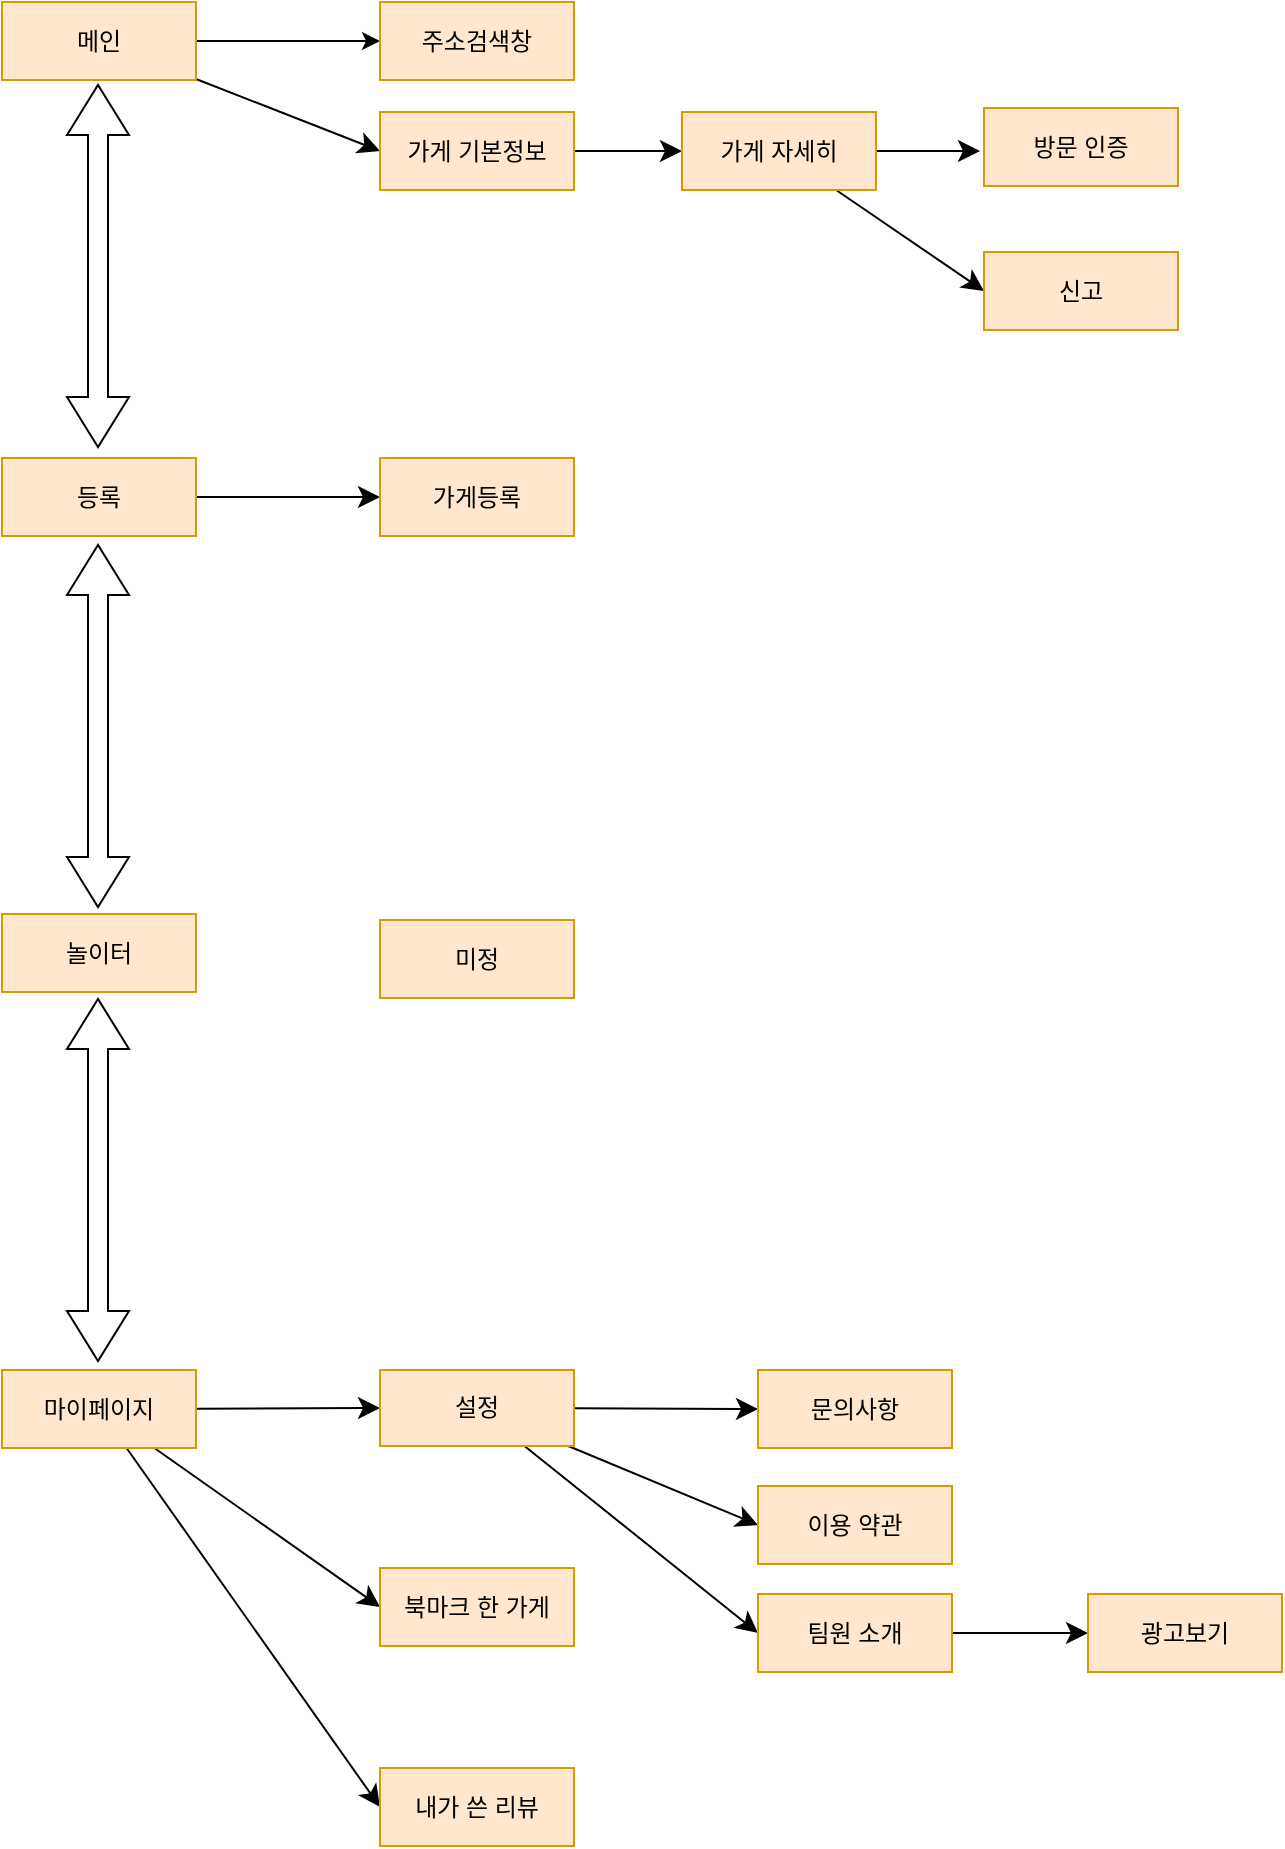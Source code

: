 <mxfile version="24.2.0" type="github">
  <diagram name="페이지-1" id="PxFq6qDucF_I4gi3ApjN">
    <mxGraphModel dx="1690" dy="2225" grid="0" gridSize="10" guides="1" tooltips="1" connect="1" arrows="1" fold="1" page="0" pageScale="1" pageWidth="827" pageHeight="1169" math="0" shadow="0">
      <root>
        <mxCell id="0" />
        <mxCell id="1" parent="0" />
        <mxCell id="yMhgmQhP_GROx47m5M7Y-28" style="edgeStyle=none;curved=1;rounded=0;orthogonalLoop=1;jettySize=auto;html=1;entryX=0;entryY=0.5;entryDx=0;entryDy=0;fontSize=12;" edge="1" parent="1" source="yMhgmQhP_GROx47m5M7Y-13" target="yMhgmQhP_GROx47m5M7Y-19">
          <mxGeometry relative="1" as="geometry" />
        </mxCell>
        <mxCell id="yMhgmQhP_GROx47m5M7Y-31" style="edgeStyle=none;curved=1;rounded=0;orthogonalLoop=1;jettySize=auto;html=1;entryX=0;entryY=0.5;entryDx=0;entryDy=0;fontSize=12;startSize=8;endSize=8;" edge="1" parent="1" source="yMhgmQhP_GROx47m5M7Y-13" target="yMhgmQhP_GROx47m5M7Y-23">
          <mxGeometry relative="1" as="geometry" />
        </mxCell>
        <mxCell id="yMhgmQhP_GROx47m5M7Y-13" value="메인" style="rounded=0;whiteSpace=wrap;html=1;fillColor=#ffe6cc;strokeColor=#d79b00;" vertex="1" parent="1">
          <mxGeometry x="-532" y="-1188" width="97" height="39" as="geometry" />
        </mxCell>
        <mxCell id="yMhgmQhP_GROx47m5M7Y-35" style="edgeStyle=none;curved=1;rounded=0;orthogonalLoop=1;jettySize=auto;html=1;entryX=0;entryY=0.5;entryDx=0;entryDy=0;fontSize=12;startSize=8;endSize=8;" edge="1" parent="1" source="yMhgmQhP_GROx47m5M7Y-15" target="yMhgmQhP_GROx47m5M7Y-27">
          <mxGeometry relative="1" as="geometry" />
        </mxCell>
        <mxCell id="yMhgmQhP_GROx47m5M7Y-15" value="등록" style="rounded=0;whiteSpace=wrap;html=1;fillColor=#ffe6cc;strokeColor=#d79b00;" vertex="1" parent="1">
          <mxGeometry x="-532" y="-960" width="97" height="39" as="geometry" />
        </mxCell>
        <mxCell id="yMhgmQhP_GROx47m5M7Y-16" value="놀이터" style="rounded=0;whiteSpace=wrap;html=1;fillColor=#ffe6cc;strokeColor=#d79b00;" vertex="1" parent="1">
          <mxGeometry x="-532" y="-732" width="97" height="39" as="geometry" />
        </mxCell>
        <mxCell id="yMhgmQhP_GROx47m5M7Y-46" style="edgeStyle=none;curved=1;rounded=0;orthogonalLoop=1;jettySize=auto;html=1;entryX=0;entryY=0.5;entryDx=0;entryDy=0;fontSize=12;startSize=8;endSize=8;" edge="1" parent="1" source="yMhgmQhP_GROx47m5M7Y-17" target="yMhgmQhP_GROx47m5M7Y-36">
          <mxGeometry relative="1" as="geometry" />
        </mxCell>
        <mxCell id="yMhgmQhP_GROx47m5M7Y-47" style="edgeStyle=none;curved=1;rounded=0;orthogonalLoop=1;jettySize=auto;html=1;entryX=0;entryY=0.5;entryDx=0;entryDy=0;fontSize=12;startSize=8;endSize=8;" edge="1" parent="1" source="yMhgmQhP_GROx47m5M7Y-17" target="yMhgmQhP_GROx47m5M7Y-26">
          <mxGeometry relative="1" as="geometry" />
        </mxCell>
        <mxCell id="yMhgmQhP_GROx47m5M7Y-48" style="edgeStyle=none;curved=1;rounded=0;orthogonalLoop=1;jettySize=auto;html=1;entryX=0;entryY=0.5;entryDx=0;entryDy=0;fontSize=12;startSize=8;endSize=8;" edge="1" parent="1" source="yMhgmQhP_GROx47m5M7Y-17" target="yMhgmQhP_GROx47m5M7Y-41">
          <mxGeometry relative="1" as="geometry" />
        </mxCell>
        <mxCell id="yMhgmQhP_GROx47m5M7Y-17" value="마이페이지" style="rounded=0;whiteSpace=wrap;html=1;fillColor=#ffe6cc;strokeColor=#d79b00;" vertex="1" parent="1">
          <mxGeometry x="-532" y="-504" width="97" height="39" as="geometry" />
        </mxCell>
        <mxCell id="yMhgmQhP_GROx47m5M7Y-18" style="edgeStyle=none;curved=1;rounded=0;orthogonalLoop=1;jettySize=auto;html=1;exitX=0.75;exitY=0;exitDx=0;exitDy=0;fontSize=12;startSize=8;endSize=8;" edge="1" parent="1" source="yMhgmQhP_GROx47m5M7Y-17" target="yMhgmQhP_GROx47m5M7Y-17">
          <mxGeometry relative="1" as="geometry" />
        </mxCell>
        <mxCell id="yMhgmQhP_GROx47m5M7Y-19" value="주소검색창" style="rounded=0;whiteSpace=wrap;html=1;fillColor=#ffe6cc;strokeColor=#d79b00;" vertex="1" parent="1">
          <mxGeometry x="-343" y="-1188" width="97" height="39" as="geometry" />
        </mxCell>
        <mxCell id="yMhgmQhP_GROx47m5M7Y-20" value="" style="shape=flexArrow;endArrow=classic;startArrow=classic;html=1;rounded=0;fontSize=12;startSize=8;endSize=8;curved=1;" edge="1" parent="1">
          <mxGeometry width="100" height="100" relative="1" as="geometry">
            <mxPoint x="-484" y="-965" as="sourcePoint" />
            <mxPoint x="-484" y="-1147" as="targetPoint" />
          </mxGeometry>
        </mxCell>
        <mxCell id="yMhgmQhP_GROx47m5M7Y-21" value="" style="shape=flexArrow;endArrow=classic;startArrow=classic;html=1;rounded=0;fontSize=12;startSize=8;endSize=8;curved=1;" edge="1" parent="1">
          <mxGeometry width="100" height="100" relative="1" as="geometry">
            <mxPoint x="-484" y="-735" as="sourcePoint" />
            <mxPoint x="-484" y="-917" as="targetPoint" />
          </mxGeometry>
        </mxCell>
        <mxCell id="yMhgmQhP_GROx47m5M7Y-22" value="" style="shape=flexArrow;endArrow=classic;startArrow=classic;html=1;rounded=0;fontSize=12;startSize=8;endSize=8;curved=1;" edge="1" parent="1">
          <mxGeometry width="100" height="100" relative="1" as="geometry">
            <mxPoint x="-484" y="-508" as="sourcePoint" />
            <mxPoint x="-484" y="-690" as="targetPoint" />
          </mxGeometry>
        </mxCell>
        <mxCell id="yMhgmQhP_GROx47m5M7Y-32" style="edgeStyle=none;curved=1;rounded=0;orthogonalLoop=1;jettySize=auto;html=1;fontSize=12;startSize=8;endSize=8;" edge="1" parent="1" source="yMhgmQhP_GROx47m5M7Y-23" target="yMhgmQhP_GROx47m5M7Y-24">
          <mxGeometry relative="1" as="geometry" />
        </mxCell>
        <mxCell id="yMhgmQhP_GROx47m5M7Y-23" value="가게 기본정보" style="rounded=0;whiteSpace=wrap;html=1;fillColor=#ffe6cc;strokeColor=#d79b00;" vertex="1" parent="1">
          <mxGeometry x="-343" y="-1133" width="97" height="39" as="geometry" />
        </mxCell>
        <mxCell id="yMhgmQhP_GROx47m5M7Y-34" style="edgeStyle=none;curved=1;rounded=0;orthogonalLoop=1;jettySize=auto;html=1;fontSize=12;startSize=8;endSize=8;" edge="1" parent="1" source="yMhgmQhP_GROx47m5M7Y-24">
          <mxGeometry relative="1" as="geometry">
            <mxPoint x="-43" y="-1113.5" as="targetPoint" />
          </mxGeometry>
        </mxCell>
        <mxCell id="yMhgmQhP_GROx47m5M7Y-38" style="edgeStyle=none;curved=1;rounded=0;orthogonalLoop=1;jettySize=auto;html=1;entryX=0;entryY=0.5;entryDx=0;entryDy=0;fontSize=12;startSize=8;endSize=8;" edge="1" parent="1" source="yMhgmQhP_GROx47m5M7Y-24" target="yMhgmQhP_GROx47m5M7Y-37">
          <mxGeometry relative="1" as="geometry" />
        </mxCell>
        <mxCell id="yMhgmQhP_GROx47m5M7Y-24" value="가게 자세히" style="rounded=0;whiteSpace=wrap;html=1;fillColor=#ffe6cc;strokeColor=#d79b00;" vertex="1" parent="1">
          <mxGeometry x="-192" y="-1133" width="97" height="39" as="geometry" />
        </mxCell>
        <mxCell id="yMhgmQhP_GROx47m5M7Y-25" value="방문 인증" style="rounded=0;whiteSpace=wrap;html=1;fillColor=#ffe6cc;strokeColor=#d79b00;" vertex="1" parent="1">
          <mxGeometry x="-41" y="-1135" width="97" height="39" as="geometry" />
        </mxCell>
        <mxCell id="yMhgmQhP_GROx47m5M7Y-26" value="북마크 한 가게" style="rounded=0;whiteSpace=wrap;html=1;fillColor=#ffe6cc;strokeColor=#d79b00;" vertex="1" parent="1">
          <mxGeometry x="-343" y="-405" width="97" height="39" as="geometry" />
        </mxCell>
        <mxCell id="yMhgmQhP_GROx47m5M7Y-27" value="가게등록" style="rounded=0;whiteSpace=wrap;html=1;fillColor=#ffe6cc;strokeColor=#d79b00;" vertex="1" parent="1">
          <mxGeometry x="-343" y="-960" width="97" height="39" as="geometry" />
        </mxCell>
        <mxCell id="yMhgmQhP_GROx47m5M7Y-55" style="edgeStyle=none;curved=1;rounded=0;orthogonalLoop=1;jettySize=auto;html=1;entryX=0;entryY=0.5;entryDx=0;entryDy=0;fontSize=12;startSize=8;endSize=8;" edge="1" parent="1" source="yMhgmQhP_GROx47m5M7Y-36" target="yMhgmQhP_GROx47m5M7Y-45">
          <mxGeometry relative="1" as="geometry" />
        </mxCell>
        <mxCell id="yMhgmQhP_GROx47m5M7Y-58" style="edgeStyle=none;curved=1;rounded=0;orthogonalLoop=1;jettySize=auto;html=1;entryX=0;entryY=0.5;entryDx=0;entryDy=0;fontSize=12;startSize=8;endSize=8;" edge="1" parent="1" source="yMhgmQhP_GROx47m5M7Y-36" target="yMhgmQhP_GROx47m5M7Y-50">
          <mxGeometry relative="1" as="geometry" />
        </mxCell>
        <mxCell id="yMhgmQhP_GROx47m5M7Y-59" style="edgeStyle=none;curved=1;rounded=0;orthogonalLoop=1;jettySize=auto;html=1;entryX=0;entryY=0.5;entryDx=0;entryDy=0;fontSize=12;startSize=8;endSize=8;" edge="1" parent="1" source="yMhgmQhP_GROx47m5M7Y-36" target="yMhgmQhP_GROx47m5M7Y-52">
          <mxGeometry relative="1" as="geometry" />
        </mxCell>
        <mxCell id="yMhgmQhP_GROx47m5M7Y-36" value="설정" style="rounded=0;whiteSpace=wrap;html=1;fillColor=#ffe6cc;strokeColor=#d79b00;" vertex="1" parent="1">
          <mxGeometry x="-343" y="-504" width="97" height="38" as="geometry" />
        </mxCell>
        <mxCell id="yMhgmQhP_GROx47m5M7Y-37" value="신고" style="rounded=0;whiteSpace=wrap;html=1;fillColor=#ffe6cc;strokeColor=#d79b00;" vertex="1" parent="1">
          <mxGeometry x="-41" y="-1063" width="97" height="39" as="geometry" />
        </mxCell>
        <mxCell id="yMhgmQhP_GROx47m5M7Y-41" value="내가 쓴 리뷰" style="rounded=0;whiteSpace=wrap;html=1;fillColor=#ffe6cc;strokeColor=#d79b00;" vertex="1" parent="1">
          <mxGeometry x="-343" y="-305" width="97" height="39" as="geometry" />
        </mxCell>
        <mxCell id="yMhgmQhP_GROx47m5M7Y-42" value="미정" style="rounded=0;whiteSpace=wrap;html=1;fillColor=#ffe6cc;strokeColor=#d79b00;" vertex="1" parent="1">
          <mxGeometry x="-343" y="-729" width="97" height="39" as="geometry" />
        </mxCell>
        <mxCell id="yMhgmQhP_GROx47m5M7Y-45" value="문의사항" style="rounded=0;whiteSpace=wrap;html=1;fillColor=#ffe6cc;strokeColor=#d79b00;" vertex="1" parent="1">
          <mxGeometry x="-154" y="-504" width="97" height="39" as="geometry" />
        </mxCell>
        <mxCell id="yMhgmQhP_GROx47m5M7Y-50" value="이용 약관" style="rounded=0;whiteSpace=wrap;html=1;fillColor=#ffe6cc;strokeColor=#d79b00;" vertex="1" parent="1">
          <mxGeometry x="-154" y="-446" width="97" height="39" as="geometry" />
        </mxCell>
        <mxCell id="yMhgmQhP_GROx47m5M7Y-51" style="edgeStyle=none;curved=1;rounded=0;orthogonalLoop=1;jettySize=auto;html=1;exitX=0.5;exitY=1;exitDx=0;exitDy=0;fontSize=12;startSize=8;endSize=8;" edge="1" parent="1">
          <mxGeometry relative="1" as="geometry">
            <mxPoint x="-105.5" y="-407" as="sourcePoint" />
            <mxPoint x="-105.5" y="-407" as="targetPoint" />
          </mxGeometry>
        </mxCell>
        <mxCell id="yMhgmQhP_GROx47m5M7Y-57" style="edgeStyle=none;curved=1;rounded=0;orthogonalLoop=1;jettySize=auto;html=1;entryX=0;entryY=0.5;entryDx=0;entryDy=0;fontSize=12;startSize=8;endSize=8;" edge="1" parent="1" source="yMhgmQhP_GROx47m5M7Y-52" target="yMhgmQhP_GROx47m5M7Y-53">
          <mxGeometry relative="1" as="geometry" />
        </mxCell>
        <mxCell id="yMhgmQhP_GROx47m5M7Y-52" value="팀원 소개" style="rounded=0;whiteSpace=wrap;html=1;fillColor=#ffe6cc;strokeColor=#d79b00;" vertex="1" parent="1">
          <mxGeometry x="-154" y="-392" width="97" height="39" as="geometry" />
        </mxCell>
        <mxCell id="yMhgmQhP_GROx47m5M7Y-53" value="광고보기" style="rounded=0;whiteSpace=wrap;html=1;fillColor=#ffe6cc;strokeColor=#d79b00;" vertex="1" parent="1">
          <mxGeometry x="11" y="-392" width="97" height="39" as="geometry" />
        </mxCell>
      </root>
    </mxGraphModel>
  </diagram>
</mxfile>
